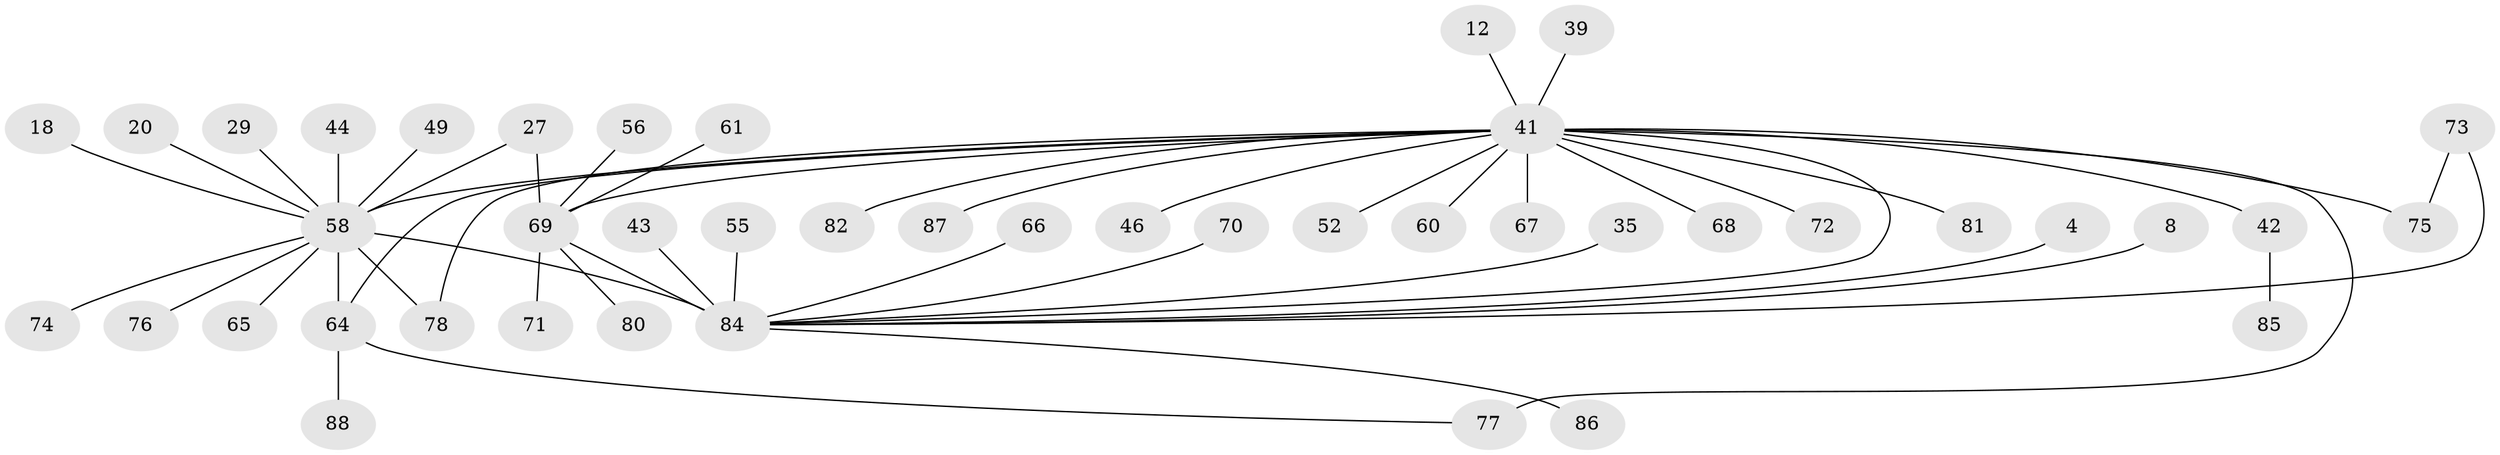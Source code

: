 // original degree distribution, {23: 0.011363636363636364, 13: 0.011363636363636364, 21: 0.011363636363636364, 1: 0.4659090909090909, 8: 0.022727272727272728, 9: 0.022727272727272728, 2: 0.1590909090909091, 3: 0.13636363636363635, 4: 0.09090909090909091, 6: 0.022727272727272728, 5: 0.03409090909090909, 7: 0.011363636363636364}
// Generated by graph-tools (version 1.1) at 2025/48/03/09/25 04:48:39]
// undirected, 44 vertices, 50 edges
graph export_dot {
graph [start="1"]
  node [color=gray90,style=filled];
  4;
  8;
  12;
  18;
  20;
  27;
  29;
  35;
  39;
  41 [super="+22+38+9"];
  42;
  43;
  44;
  46;
  49;
  52;
  55 [super="+7"];
  56;
  58 [super="+17+23+53"];
  60;
  61;
  64 [super="+31+50+33+26"];
  65;
  66;
  67;
  68;
  69 [super="+36+62"];
  70;
  71;
  72;
  73 [super="+10"];
  74;
  75;
  76;
  77 [super="+57"];
  78 [super="+51"];
  80;
  81;
  82;
  84 [super="+30+83+59+2"];
  85;
  86 [super="+63"];
  87 [super="+79"];
  88;
  4 -- 84;
  8 -- 84;
  12 -- 41;
  18 -- 58;
  20 -- 58;
  27 -- 69;
  27 -- 58;
  29 -- 58;
  35 -- 84;
  39 -- 41;
  41 -- 84 [weight=5];
  41 -- 64 [weight=3];
  41 -- 67;
  41 -- 68;
  41 -- 69 [weight=3];
  41 -- 72;
  41 -- 75 [weight=2];
  41 -- 81;
  41 -- 82;
  41 -- 87;
  41 -- 42 [weight=2];
  41 -- 46;
  41 -- 52;
  41 -- 58 [weight=2];
  41 -- 60;
  41 -- 78;
  41 -- 77 [weight=2];
  42 -- 85;
  43 -- 84 [weight=2];
  44 -- 58;
  49 -- 58;
  55 -- 84;
  56 -- 69;
  58 -- 76;
  58 -- 65;
  58 -- 74;
  58 -- 84 [weight=9];
  58 -- 64 [weight=5];
  58 -- 78 [weight=2];
  61 -- 69;
  64 -- 88;
  64 -- 77;
  66 -- 84;
  69 -- 71;
  69 -- 84 [weight=6];
  69 -- 80;
  70 -- 84;
  73 -- 75;
  73 -- 84;
  84 -- 86;
}
